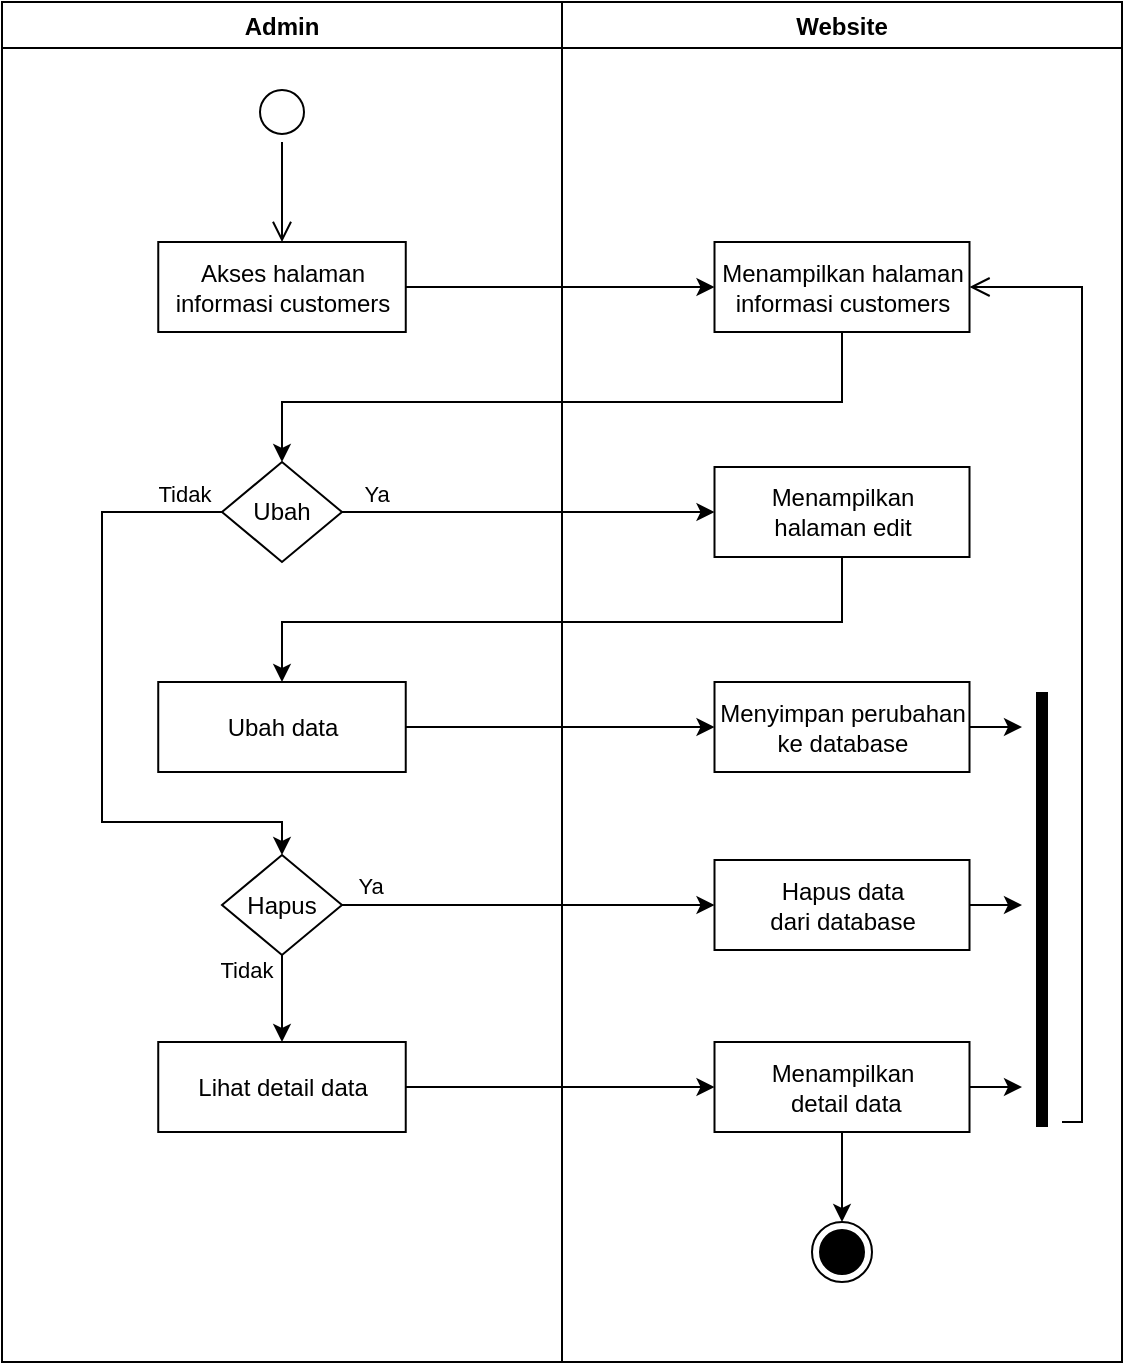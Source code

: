 <mxfile version="20.2.3" type="device"><diagram id="HG8Azky--fCuIibgUg4V" name="Page-1"><mxGraphModel dx="496" dy="225" grid="1" gridSize="10" guides="1" tooltips="1" connect="1" arrows="1" fold="1" page="1" pageScale="1" pageWidth="850" pageHeight="1100" math="0" shadow="0"><root><mxCell id="0"/><mxCell id="1" parent="0"/><mxCell id="ijmGz51_Xqpf0WR8XBvP-1" value="Website" style="swimlane;fillColor=none;" parent="1" vertex="1"><mxGeometry x="440" y="160" width="280" height="680" as="geometry"/></mxCell><mxCell id="ijmGz51_Xqpf0WR8XBvP-2" value="Menampilkan halaman&lt;br&gt;informasi customers" style="html=1;strokeColor=#000000;fillColor=default;" parent="ijmGz51_Xqpf0WR8XBvP-1" vertex="1"><mxGeometry x="76.25" y="120" width="127.5" height="45" as="geometry"/></mxCell><mxCell id="ijmGz51_Xqpf0WR8XBvP-3" value="" style="ellipse;html=1;shape=endState;fillColor=#000000;strokeColor=#000000;" parent="ijmGz51_Xqpf0WR8XBvP-1" vertex="1"><mxGeometry x="125" y="610" width="30" height="30" as="geometry"/></mxCell><mxCell id="ijmGz51_Xqpf0WR8XBvP-4" value="Menampilkan&lt;br&gt;halaman edit" style="html=1;strokeColor=#000000;fillColor=default;" parent="ijmGz51_Xqpf0WR8XBvP-1" vertex="1"><mxGeometry x="76.25" y="232.5" width="127.5" height="45" as="geometry"/></mxCell><mxCell id="ijmGz51_Xqpf0WR8XBvP-5" value="Menyimpan perubahan&lt;br&gt;ke database" style="html=1;strokeColor=#000000;fillColor=default;" parent="ijmGz51_Xqpf0WR8XBvP-1" vertex="1"><mxGeometry x="76.25" y="340" width="127.5" height="45" as="geometry"/></mxCell><mxCell id="ijmGz51_Xqpf0WR8XBvP-6" value="Hapus data&lt;br&gt;dari database" style="html=1;strokeColor=#000000;fillColor=default;" parent="ijmGz51_Xqpf0WR8XBvP-1" vertex="1"><mxGeometry x="76.25" y="429" width="127.5" height="45" as="geometry"/></mxCell><mxCell id="ijmGz51_Xqpf0WR8XBvP-46" style="edgeStyle=orthogonalEdgeStyle;rounded=0;orthogonalLoop=1;jettySize=auto;html=1;exitX=0.5;exitY=1;exitDx=0;exitDy=0;entryX=0.5;entryY=0;entryDx=0;entryDy=0;" parent="ijmGz51_Xqpf0WR8XBvP-1" source="ijmGz51_Xqpf0WR8XBvP-10" target="ijmGz51_Xqpf0WR8XBvP-3" edge="1"><mxGeometry relative="1" as="geometry"/></mxCell><mxCell id="ijmGz51_Xqpf0WR8XBvP-10" value="Menampilkan &lt;br&gt;&amp;nbsp;detail data" style="html=1;strokeColor=#000000;fillColor=default;" parent="ijmGz51_Xqpf0WR8XBvP-1" vertex="1"><mxGeometry x="76.25" y="520" width="127.5" height="45" as="geometry"/></mxCell><mxCell id="ijmGz51_Xqpf0WR8XBvP-11" value="" style="shape=line;html=1;strokeWidth=6;strokeColor=#000000;rotation=-90;" parent="ijmGz51_Xqpf0WR8XBvP-1" vertex="1"><mxGeometry x="131.25" y="448.75" width="217.5" height="10" as="geometry"/></mxCell><mxCell id="ijmGz51_Xqpf0WR8XBvP-12" value="" style="edgeStyle=orthogonalEdgeStyle;html=1;verticalAlign=bottom;endArrow=open;endSize=8;strokeColor=#000000;rounded=0;entryX=1;entryY=0.5;entryDx=0;entryDy=0;" parent="ijmGz51_Xqpf0WR8XBvP-1" target="ijmGz51_Xqpf0WR8XBvP-2" edge="1"><mxGeometry relative="1" as="geometry"><mxPoint x="350" y="400" as="targetPoint"/><mxPoint x="250" y="560" as="sourcePoint"/><Array as="points"><mxPoint x="260" y="560"/><mxPoint x="260" y="143"/></Array></mxGeometry></mxCell><mxCell id="ijmGz51_Xqpf0WR8XBvP-13" value="Admin" style="swimlane;fillColor=none;startSize=23;" parent="1" vertex="1"><mxGeometry x="160" y="160" width="280" height="680" as="geometry"/></mxCell><mxCell id="ijmGz51_Xqpf0WR8XBvP-14" value="" style="ellipse;html=1;shape=startState;fillColor=default;strokeColor=#000000;" parent="ijmGz51_Xqpf0WR8XBvP-13" vertex="1"><mxGeometry x="125" y="40" width="30" height="30" as="geometry"/></mxCell><mxCell id="ijmGz51_Xqpf0WR8XBvP-15" value="" style="edgeStyle=orthogonalEdgeStyle;html=1;verticalAlign=bottom;endArrow=open;endSize=8;strokeColor=#000000;rounded=0;" parent="ijmGz51_Xqpf0WR8XBvP-13" source="ijmGz51_Xqpf0WR8XBvP-14" edge="1"><mxGeometry relative="1" as="geometry"><mxPoint x="140" y="120" as="targetPoint"/></mxGeometry></mxCell><mxCell id="ijmGz51_Xqpf0WR8XBvP-16" value="Akses halaman&lt;br&gt;informasi customers" style="html=1;strokeColor=#000000;fillColor=default;" parent="ijmGz51_Xqpf0WR8XBvP-13" vertex="1"><mxGeometry x="78.13" y="120" width="123.75" height="45" as="geometry"/></mxCell><mxCell id="ijmGz51_Xqpf0WR8XBvP-17" style="edgeStyle=orthogonalEdgeStyle;rounded=0;orthogonalLoop=1;jettySize=auto;html=1;exitX=0;exitY=0.5;exitDx=0;exitDy=0;entryX=0.5;entryY=0;entryDx=0;entryDy=0;" parent="ijmGz51_Xqpf0WR8XBvP-13" source="ijmGz51_Xqpf0WR8XBvP-18" target="ijmGz51_Xqpf0WR8XBvP-22" edge="1"><mxGeometry relative="1" as="geometry"><Array as="points"><mxPoint x="50" y="255"/><mxPoint x="50" y="410"/><mxPoint x="140" y="410"/></Array></mxGeometry></mxCell><mxCell id="ijmGz51_Xqpf0WR8XBvP-18" value="Ubah" style="rhombus;whiteSpace=wrap;html=1;" parent="ijmGz51_Xqpf0WR8XBvP-13" vertex="1"><mxGeometry x="110" y="230" width="59.99" height="50" as="geometry"/></mxCell><mxCell id="ijmGz51_Xqpf0WR8XBvP-19" value="Ubah data" style="html=1;strokeColor=#000000;fillColor=default;" parent="ijmGz51_Xqpf0WR8XBvP-13" vertex="1"><mxGeometry x="78.12" y="340" width="123.75" height="45" as="geometry"/></mxCell><mxCell id="ijmGz51_Xqpf0WR8XBvP-45" style="edgeStyle=orthogonalEdgeStyle;rounded=0;orthogonalLoop=1;jettySize=auto;html=1;exitX=0.5;exitY=1;exitDx=0;exitDy=0;entryX=0.5;entryY=0;entryDx=0;entryDy=0;" parent="ijmGz51_Xqpf0WR8XBvP-13" source="ijmGz51_Xqpf0WR8XBvP-22" target="ijmGz51_Xqpf0WR8XBvP-27" edge="1"><mxGeometry relative="1" as="geometry"/></mxCell><mxCell id="ijmGz51_Xqpf0WR8XBvP-22" value="Hapus" style="rhombus;whiteSpace=wrap;html=1;" parent="ijmGz51_Xqpf0WR8XBvP-13" vertex="1"><mxGeometry x="110.0" y="426.5" width="59.99" height="50" as="geometry"/></mxCell><mxCell id="ijmGz51_Xqpf0WR8XBvP-23" value="Tidak" style="edgeLabel;html=1;align=center;verticalAlign=middle;resizable=0;points=[];" parent="ijmGz51_Xqpf0WR8XBvP-13" connectable="0" vertex="1"><mxGeometry x="188.871" y="253" as="geometry"><mxPoint x="-98" y="-7" as="offset"/></mxGeometry></mxCell><mxCell id="ijmGz51_Xqpf0WR8XBvP-27" value="Lihat detail data" style="html=1;strokeColor=#000000;fillColor=default;" parent="ijmGz51_Xqpf0WR8XBvP-13" vertex="1"><mxGeometry x="78.12" y="520" width="123.75" height="45" as="geometry"/></mxCell><mxCell id="ijmGz51_Xqpf0WR8XBvP-28" style="edgeStyle=orthogonalEdgeStyle;rounded=0;orthogonalLoop=1;jettySize=auto;html=1;exitX=1;exitY=0.5;exitDx=0;exitDy=0;strokeColor=#000000;entryX=0;entryY=0.5;entryDx=0;entryDy=0;" parent="1" source="ijmGz51_Xqpf0WR8XBvP-16" target="ijmGz51_Xqpf0WR8XBvP-2" edge="1"><mxGeometry relative="1" as="geometry"><mxPoint x="560" y="225" as="targetPoint"/><Array as="points"><mxPoint x="500" y="303"/><mxPoint x="510" y="303"/></Array></mxGeometry></mxCell><mxCell id="ijmGz51_Xqpf0WR8XBvP-29" style="edgeStyle=orthogonalEdgeStyle;rounded=0;orthogonalLoop=1;jettySize=auto;html=1;exitX=0.5;exitY=1;exitDx=0;exitDy=0;strokeColor=#000000;entryX=0.5;entryY=0;entryDx=0;entryDy=0;" parent="1" source="ijmGz51_Xqpf0WR8XBvP-2" target="ijmGz51_Xqpf0WR8XBvP-18" edge="1"><mxGeometry relative="1" as="geometry"><Array as="points"><mxPoint x="580" y="360"/><mxPoint x="300" y="360"/></Array><mxPoint x="580" y="390" as="targetPoint"/></mxGeometry></mxCell><mxCell id="ijmGz51_Xqpf0WR8XBvP-30" style="edgeStyle=orthogonalEdgeStyle;rounded=0;orthogonalLoop=1;jettySize=auto;html=1;exitX=1;exitY=0.5;exitDx=0;exitDy=0;entryX=0;entryY=0.5;entryDx=0;entryDy=0;" parent="1" source="ijmGz51_Xqpf0WR8XBvP-18" target="ijmGz51_Xqpf0WR8XBvP-4" edge="1"><mxGeometry relative="1" as="geometry"/></mxCell><mxCell id="ijmGz51_Xqpf0WR8XBvP-31" value="Ya" style="edgeLabel;html=1;align=center;verticalAlign=middle;resizable=0;points=[];" parent="ijmGz51_Xqpf0WR8XBvP-30" connectable="0" vertex="1"><mxGeometry x="-0.815" y="2" relative="1" as="geometry"><mxPoint y="-7" as="offset"/></mxGeometry></mxCell><mxCell id="ijmGz51_Xqpf0WR8XBvP-32" style="edgeStyle=orthogonalEdgeStyle;rounded=0;orthogonalLoop=1;jettySize=auto;html=1;exitX=0.5;exitY=1;exitDx=0;exitDy=0;entryX=0.5;entryY=0;entryDx=0;entryDy=0;" parent="1" source="ijmGz51_Xqpf0WR8XBvP-4" target="ijmGz51_Xqpf0WR8XBvP-19" edge="1"><mxGeometry relative="1" as="geometry"><Array as="points"><mxPoint x="580" y="470"/><mxPoint x="300" y="470"/></Array></mxGeometry></mxCell><mxCell id="ijmGz51_Xqpf0WR8XBvP-33" style="edgeStyle=orthogonalEdgeStyle;rounded=0;orthogonalLoop=1;jettySize=auto;html=1;exitX=1;exitY=0.5;exitDx=0;exitDy=0;entryX=0;entryY=0.5;entryDx=0;entryDy=0;" parent="1" source="ijmGz51_Xqpf0WR8XBvP-19" target="ijmGz51_Xqpf0WR8XBvP-5" edge="1"><mxGeometry relative="1" as="geometry"/></mxCell><mxCell id="ijmGz51_Xqpf0WR8XBvP-34" style="edgeStyle=orthogonalEdgeStyle;rounded=0;orthogonalLoop=1;jettySize=auto;html=1;exitX=1;exitY=0.5;exitDx=0;exitDy=0;entryX=0;entryY=0.5;entryDx=0;entryDy=0;" parent="1" source="ijmGz51_Xqpf0WR8XBvP-22" target="ijmGz51_Xqpf0WR8XBvP-6" edge="1"><mxGeometry relative="1" as="geometry"/></mxCell><mxCell id="ijmGz51_Xqpf0WR8XBvP-35" value="Ya" style="edgeLabel;html=1;align=center;verticalAlign=middle;resizable=0;points=[];" parent="ijmGz51_Xqpf0WR8XBvP-34" connectable="0" vertex="1"><mxGeometry x="-0.853" y="1" relative="1" as="geometry"><mxPoint y="-9" as="offset"/></mxGeometry></mxCell><mxCell id="ijmGz51_Xqpf0WR8XBvP-39" style="edgeStyle=orthogonalEdgeStyle;rounded=0;orthogonalLoop=1;jettySize=auto;html=1;exitX=1;exitY=0.5;exitDx=0;exitDy=0;entryX=0;entryY=0.5;entryDx=0;entryDy=0;" parent="1" source="ijmGz51_Xqpf0WR8XBvP-27" target="ijmGz51_Xqpf0WR8XBvP-10" edge="1"><mxGeometry relative="1" as="geometry"/></mxCell><mxCell id="ijmGz51_Xqpf0WR8XBvP-43" style="edgeStyle=orthogonalEdgeStyle;rounded=0;orthogonalLoop=1;jettySize=auto;html=1;exitX=1;exitY=0.5;exitDx=0;exitDy=0;" parent="1" source="ijmGz51_Xqpf0WR8XBvP-5" edge="1"><mxGeometry relative="1" as="geometry"><mxPoint x="670" y="522.333" as="targetPoint"/></mxGeometry></mxCell><mxCell id="ijmGz51_Xqpf0WR8XBvP-44" style="edgeStyle=orthogonalEdgeStyle;rounded=0;orthogonalLoop=1;jettySize=auto;html=1;exitX=1;exitY=0.5;exitDx=0;exitDy=0;" parent="1" source="ijmGz51_Xqpf0WR8XBvP-6" edge="1"><mxGeometry relative="1" as="geometry"><mxPoint x="670" y="611.941" as="targetPoint"/></mxGeometry></mxCell><mxCell id="ijmGz51_Xqpf0WR8XBvP-47" style="edgeStyle=orthogonalEdgeStyle;rounded=0;orthogonalLoop=1;jettySize=auto;html=1;exitX=1;exitY=0.5;exitDx=0;exitDy=0;" parent="1" source="ijmGz51_Xqpf0WR8XBvP-10" edge="1"><mxGeometry relative="1" as="geometry"><mxPoint x="670" y="702.529" as="targetPoint"/></mxGeometry></mxCell><mxCell id="ijmGz51_Xqpf0WR8XBvP-49" value="Tidak" style="edgeLabel;html=1;align=center;verticalAlign=middle;resizable=0;points=[];" parent="1" connectable="0" vertex="1"><mxGeometry x="355.323" y="615.5" as="geometry"><mxPoint x="-74" y="28" as="offset"/></mxGeometry></mxCell></root></mxGraphModel></diagram></mxfile>